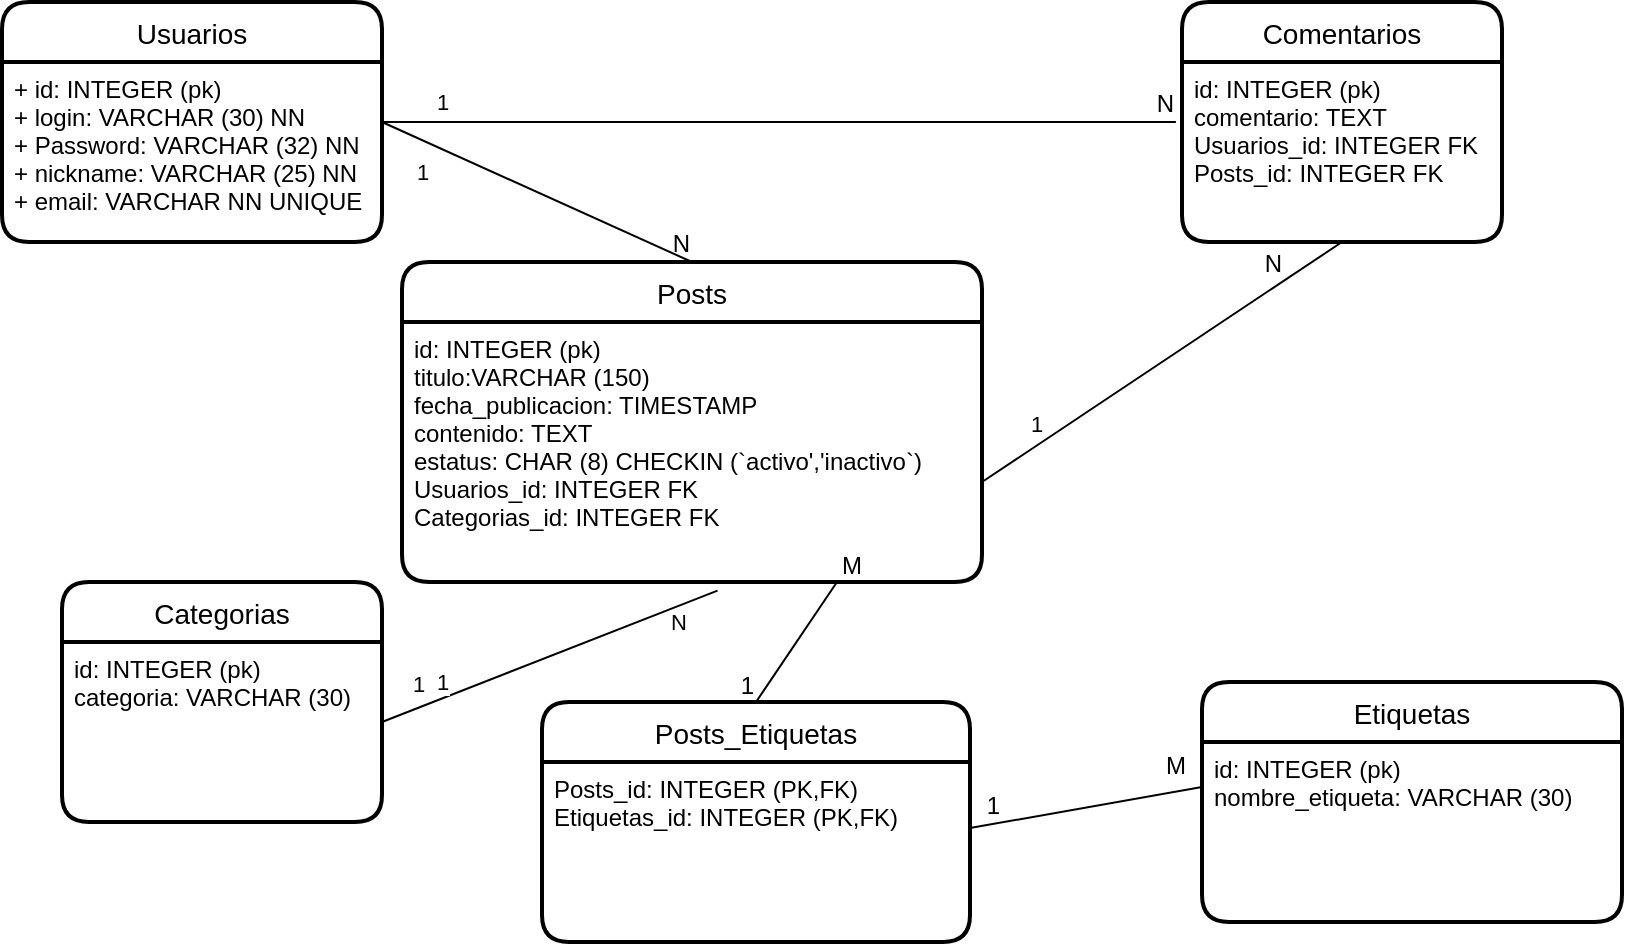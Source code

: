 <mxfile version="13.10.4" type="github">
  <diagram id="MNZO9mclhPViQq7Ch28R" name="Page-1">
    <mxGraphModel dx="868" dy="518" grid="1" gridSize="10" guides="1" tooltips="1" connect="1" arrows="1" fold="1" page="1" pageScale="1" pageWidth="827" pageHeight="1169" math="0" shadow="0">
      <root>
        <mxCell id="0" />
        <mxCell id="1" parent="0" />
        <mxCell id="mLEIadkJR9_FaigcL_d9-1" value="Usuarios" style="swimlane;childLayout=stackLayout;horizontal=1;startSize=30;horizontalStack=0;rounded=1;fontSize=14;fontStyle=0;strokeWidth=2;resizeParent=0;resizeLast=1;shadow=0;dashed=0;align=center;" parent="1" vertex="1">
          <mxGeometry x="10" y="40" width="190" height="120" as="geometry" />
        </mxCell>
        <mxCell id="mLEIadkJR9_FaigcL_d9-2" value="+ id: INTEGER (pk)&#xa;+ login: VARCHAR (30) NN &#xa;+ Password: VARCHAR (32) NN&#xa;+ nickname: VARCHAR (25) NN&#xa;+ email: VARCHAR NN UNIQUE" style="align=left;strokeColor=none;fillColor=none;spacingLeft=4;fontSize=12;verticalAlign=top;resizable=0;rotatable=0;part=1;" parent="mLEIadkJR9_FaigcL_d9-1" vertex="1">
          <mxGeometry y="30" width="190" height="90" as="geometry" />
        </mxCell>
        <mxCell id="mLEIadkJR9_FaigcL_d9-3" value="Posts" style="swimlane;childLayout=stackLayout;horizontal=1;startSize=30;horizontalStack=0;rounded=1;fontSize=14;fontStyle=0;strokeWidth=2;resizeParent=0;resizeLast=1;shadow=0;dashed=0;align=center;" parent="1" vertex="1">
          <mxGeometry x="210" y="170" width="290" height="160" as="geometry" />
        </mxCell>
        <mxCell id="mLEIadkJR9_FaigcL_d9-4" value="id: INTEGER (pk)&#xa;titulo:VARCHAR (150)&#xa;fecha_publicacion: TIMESTAMP&#xa;contenido: TEXT&#xa;estatus: CHAR (8) CHECKIN (`activo&#39;,&#39;inactivo`)&#xa;Usuarios_id: INTEGER FK&#xa;Categorias_id: INTEGER FK" style="align=left;strokeColor=none;fillColor=none;spacingLeft=4;fontSize=12;verticalAlign=top;resizable=0;rotatable=0;part=1;" parent="mLEIadkJR9_FaigcL_d9-3" vertex="1">
          <mxGeometry y="30" width="290" height="130" as="geometry" />
        </mxCell>
        <mxCell id="mLEIadkJR9_FaigcL_d9-5" value="Comentarios" style="swimlane;childLayout=stackLayout;horizontal=1;startSize=30;horizontalStack=0;rounded=1;fontSize=14;fontStyle=0;strokeWidth=2;resizeParent=0;resizeLast=1;shadow=0;dashed=0;align=center;" parent="1" vertex="1">
          <mxGeometry x="600" y="40" width="160" height="120" as="geometry" />
        </mxCell>
        <mxCell id="mLEIadkJR9_FaigcL_d9-6" value="id: INTEGER (pk)&#xa;comentario: TEXT &#xa;Usuarios_id: INTEGER FK&#xa;Posts_id: INTEGER FK" style="align=left;strokeColor=none;fillColor=none;spacingLeft=4;fontSize=12;verticalAlign=top;resizable=0;rotatable=0;part=1;" parent="mLEIadkJR9_FaigcL_d9-5" vertex="1">
          <mxGeometry y="30" width="160" height="90" as="geometry" />
        </mxCell>
        <mxCell id="mLEIadkJR9_FaigcL_d9-7" value="Etiquetas" style="swimlane;childLayout=stackLayout;horizontal=1;startSize=30;horizontalStack=0;rounded=1;fontSize=14;fontStyle=0;strokeWidth=2;resizeParent=0;resizeLast=1;shadow=0;dashed=0;align=center;" parent="1" vertex="1">
          <mxGeometry x="610" y="380" width="210" height="120" as="geometry" />
        </mxCell>
        <mxCell id="mLEIadkJR9_FaigcL_d9-8" value="id: INTEGER (pk)&#xa;nombre_etiqueta: VARCHAR (30)&#xa;" style="align=left;strokeColor=none;fillColor=none;spacingLeft=4;fontSize=12;verticalAlign=top;resizable=0;rotatable=0;part=1;" parent="mLEIadkJR9_FaigcL_d9-7" vertex="1">
          <mxGeometry y="30" width="210" height="90" as="geometry" />
        </mxCell>
        <mxCell id="mLEIadkJR9_FaigcL_d9-9" value="Categorias" style="swimlane;childLayout=stackLayout;horizontal=1;startSize=30;horizontalStack=0;rounded=1;fontSize=14;fontStyle=0;strokeWidth=2;resizeParent=0;resizeLast=1;shadow=0;dashed=0;align=center;" parent="1" vertex="1">
          <mxGeometry x="40" y="330" width="160" height="120" as="geometry" />
        </mxCell>
        <mxCell id="mLEIadkJR9_FaigcL_d9-10" value="id: INTEGER (pk)&#xa;categoria: VARCHAR (30)&#xa;" style="align=left;strokeColor=none;fillColor=none;spacingLeft=4;fontSize=12;verticalAlign=top;resizable=0;rotatable=0;part=1;" parent="mLEIadkJR9_FaigcL_d9-9" vertex="1">
          <mxGeometry y="30" width="160" height="90" as="geometry" />
        </mxCell>
        <mxCell id="mLEIadkJR9_FaigcL_d9-11" value="" style="endArrow=none;html=1;rounded=0;entryX=0.5;entryY=0;entryDx=0;entryDy=0;" parent="1" target="mLEIadkJR9_FaigcL_d9-3" edge="1">
          <mxGeometry relative="1" as="geometry">
            <mxPoint x="200" y="100" as="sourcePoint" />
            <mxPoint x="360" y="100" as="targetPoint" />
          </mxGeometry>
        </mxCell>
        <mxCell id="mLEIadkJR9_FaigcL_d9-12" value="N" style="resizable=0;html=1;align=right;verticalAlign=bottom;" parent="mLEIadkJR9_FaigcL_d9-11" connectable="0" vertex="1">
          <mxGeometry x="1" relative="1" as="geometry" />
        </mxCell>
        <mxCell id="mLEIadkJR9_FaigcL_d9-21" value="1" style="edgeLabel;html=1;align=center;verticalAlign=middle;resizable=0;points=[];" parent="mLEIadkJR9_FaigcL_d9-11" vertex="1" connectable="0">
          <mxGeometry x="-0.736" y="-3" relative="1" as="geometry">
            <mxPoint y="12.91" as="offset" />
          </mxGeometry>
        </mxCell>
        <mxCell id="mLEIadkJR9_FaigcL_d9-13" value="" style="endArrow=none;html=1;rounded=0;entryX=-0.019;entryY=0.333;entryDx=0;entryDy=0;entryPerimeter=0;" parent="1" target="mLEIadkJR9_FaigcL_d9-6" edge="1">
          <mxGeometry relative="1" as="geometry">
            <mxPoint x="200" y="100" as="sourcePoint" />
            <mxPoint x="360" y="100" as="targetPoint" />
          </mxGeometry>
        </mxCell>
        <mxCell id="mLEIadkJR9_FaigcL_d9-14" value="N" style="resizable=0;html=1;align=right;verticalAlign=bottom;" parent="mLEIadkJR9_FaigcL_d9-13" connectable="0" vertex="1">
          <mxGeometry x="1" relative="1" as="geometry" />
        </mxCell>
        <mxCell id="mLEIadkJR9_FaigcL_d9-22" value="1" style="edgeLabel;html=1;align=center;verticalAlign=middle;resizable=0;points=[];" parent="mLEIadkJR9_FaigcL_d9-13" vertex="1" connectable="0">
          <mxGeometry x="-0.803" y="3" relative="1" as="geometry">
            <mxPoint x="-9" y="-7" as="offset" />
          </mxGeometry>
        </mxCell>
        <mxCell id="mLEIadkJR9_FaigcL_d9-15" value="" style="endArrow=none;html=1;rounded=0;entryX=0.5;entryY=1;entryDx=0;entryDy=0;" parent="1" target="mLEIadkJR9_FaigcL_d9-5" edge="1">
          <mxGeometry relative="1" as="geometry">
            <mxPoint x="500" y="280" as="sourcePoint" />
            <mxPoint x="640" y="280" as="targetPoint" />
          </mxGeometry>
        </mxCell>
        <mxCell id="mLEIadkJR9_FaigcL_d9-16" value="N" style="resizable=0;html=1;align=right;verticalAlign=bottom;" parent="mLEIadkJR9_FaigcL_d9-15" connectable="0" vertex="1">
          <mxGeometry x="1" relative="1" as="geometry">
            <mxPoint x="-29.8" y="19.88" as="offset" />
          </mxGeometry>
        </mxCell>
        <mxCell id="mLEIadkJR9_FaigcL_d9-23" value="1" style="edgeLabel;html=1;align=center;verticalAlign=middle;resizable=0;points=[];" parent="mLEIadkJR9_FaigcL_d9-15" vertex="1" connectable="0">
          <mxGeometry x="-0.687" y="3" relative="1" as="geometry">
            <mxPoint y="-8.39" as="offset" />
          </mxGeometry>
        </mxCell>
        <mxCell id="mLEIadkJR9_FaigcL_d9-17" value="" style="endArrow=none;html=1;rounded=0;entryX=0.544;entryY=1.033;entryDx=0;entryDy=0;entryPerimeter=0;" parent="1" target="mLEIadkJR9_FaigcL_d9-4" edge="1">
          <mxGeometry relative="1" as="geometry">
            <mxPoint x="200" y="400" as="sourcePoint" />
            <mxPoint x="360" y="400" as="targetPoint" />
          </mxGeometry>
        </mxCell>
        <mxCell id="mLEIadkJR9_FaigcL_d9-18" value="1" style="edgeLabel;html=1;align=center;verticalAlign=middle;resizable=0;points=[];" parent="mLEIadkJR9_FaigcL_d9-17" vertex="1" connectable="0">
          <mxGeometry x="-0.384" y="-4" relative="1" as="geometry">
            <mxPoint x="-34.97" y="-3.17" as="offset" />
          </mxGeometry>
        </mxCell>
        <mxCell id="mLEIadkJR9_FaigcL_d9-19" value="N" style="edgeLabel;html=1;align=center;verticalAlign=middle;resizable=0;points=[];" parent="mLEIadkJR9_FaigcL_d9-17" vertex="1" connectable="0">
          <mxGeometry x="0.613" y="-3" relative="1" as="geometry">
            <mxPoint x="11.63" as="offset" />
          </mxGeometry>
        </mxCell>
        <mxCell id="mLEIadkJR9_FaigcL_d9-20" value="1" style="edgeLabel;html=1;align=center;verticalAlign=middle;resizable=0;points=[];" parent="1" vertex="1" connectable="0">
          <mxGeometry x="230.005" y="379.999" as="geometry" />
        </mxCell>
        <mxCell id="lasEqK-NQrp42P7Q5We2-3" value="Posts_Etiquetas" style="swimlane;childLayout=stackLayout;horizontal=1;startSize=30;horizontalStack=0;rounded=1;fontSize=14;fontStyle=0;strokeWidth=2;resizeParent=0;resizeLast=1;shadow=0;dashed=0;align=center;" vertex="1" parent="1">
          <mxGeometry x="280" y="390" width="214" height="120" as="geometry" />
        </mxCell>
        <mxCell id="lasEqK-NQrp42P7Q5We2-4" value="Posts_id: INTEGER (PK,FK)&#xa;Etiquetas_id: INTEGER (PK,FK)" style="align=left;strokeColor=none;fillColor=none;spacingLeft=4;fontSize=12;verticalAlign=top;resizable=0;rotatable=0;part=1;" vertex="1" parent="lasEqK-NQrp42P7Q5We2-3">
          <mxGeometry y="30" width="214" height="90" as="geometry" />
        </mxCell>
        <mxCell id="lasEqK-NQrp42P7Q5We2-7" value="" style="endArrow=none;html=1;rounded=0;entryX=0.5;entryY=0;entryDx=0;entryDy=0;exitX=0.75;exitY=1;exitDx=0;exitDy=0;" edge="1" parent="1" source="mLEIadkJR9_FaigcL_d9-4" target="lasEqK-NQrp42P7Q5We2-3">
          <mxGeometry relative="1" as="geometry">
            <mxPoint x="330" y="300" as="sourcePoint" />
            <mxPoint x="490" y="300" as="targetPoint" />
          </mxGeometry>
        </mxCell>
        <mxCell id="lasEqK-NQrp42P7Q5We2-8" value="M" style="resizable=0;html=1;align=left;verticalAlign=bottom;" connectable="0" vertex="1" parent="lasEqK-NQrp42P7Q5We2-7">
          <mxGeometry x="-1" relative="1" as="geometry" />
        </mxCell>
        <mxCell id="lasEqK-NQrp42P7Q5We2-9" value="1" style="resizable=0;html=1;align=right;verticalAlign=bottom;" connectable="0" vertex="1" parent="lasEqK-NQrp42P7Q5We2-7">
          <mxGeometry x="1" relative="1" as="geometry" />
        </mxCell>
        <mxCell id="lasEqK-NQrp42P7Q5We2-13" value="" style="endArrow=none;html=1;rounded=0;entryX=1;entryY=0.367;entryDx=0;entryDy=0;exitX=0;exitY=0.25;exitDx=0;exitDy=0;entryPerimeter=0;" edge="1" parent="1" source="mLEIadkJR9_FaigcL_d9-8" target="lasEqK-NQrp42P7Q5We2-4">
          <mxGeometry relative="1" as="geometry">
            <mxPoint x="553.5" y="400" as="sourcePoint" />
            <mxPoint x="540" y="460" as="targetPoint" />
          </mxGeometry>
        </mxCell>
        <mxCell id="lasEqK-NQrp42P7Q5We2-14" value="M" style="resizable=0;html=1;align=left;verticalAlign=bottom;" connectable="0" vertex="1" parent="lasEqK-NQrp42P7Q5We2-13">
          <mxGeometry x="-1" relative="1" as="geometry">
            <mxPoint x="-20" y="-2.5" as="offset" />
          </mxGeometry>
        </mxCell>
        <mxCell id="lasEqK-NQrp42P7Q5We2-15" value="1" style="resizable=0;html=1;align=right;verticalAlign=bottom;" connectable="0" vertex="1" parent="lasEqK-NQrp42P7Q5We2-13">
          <mxGeometry x="1" relative="1" as="geometry">
            <mxPoint x="16.19" y="-3.06" as="offset" />
          </mxGeometry>
        </mxCell>
      </root>
    </mxGraphModel>
  </diagram>
</mxfile>
